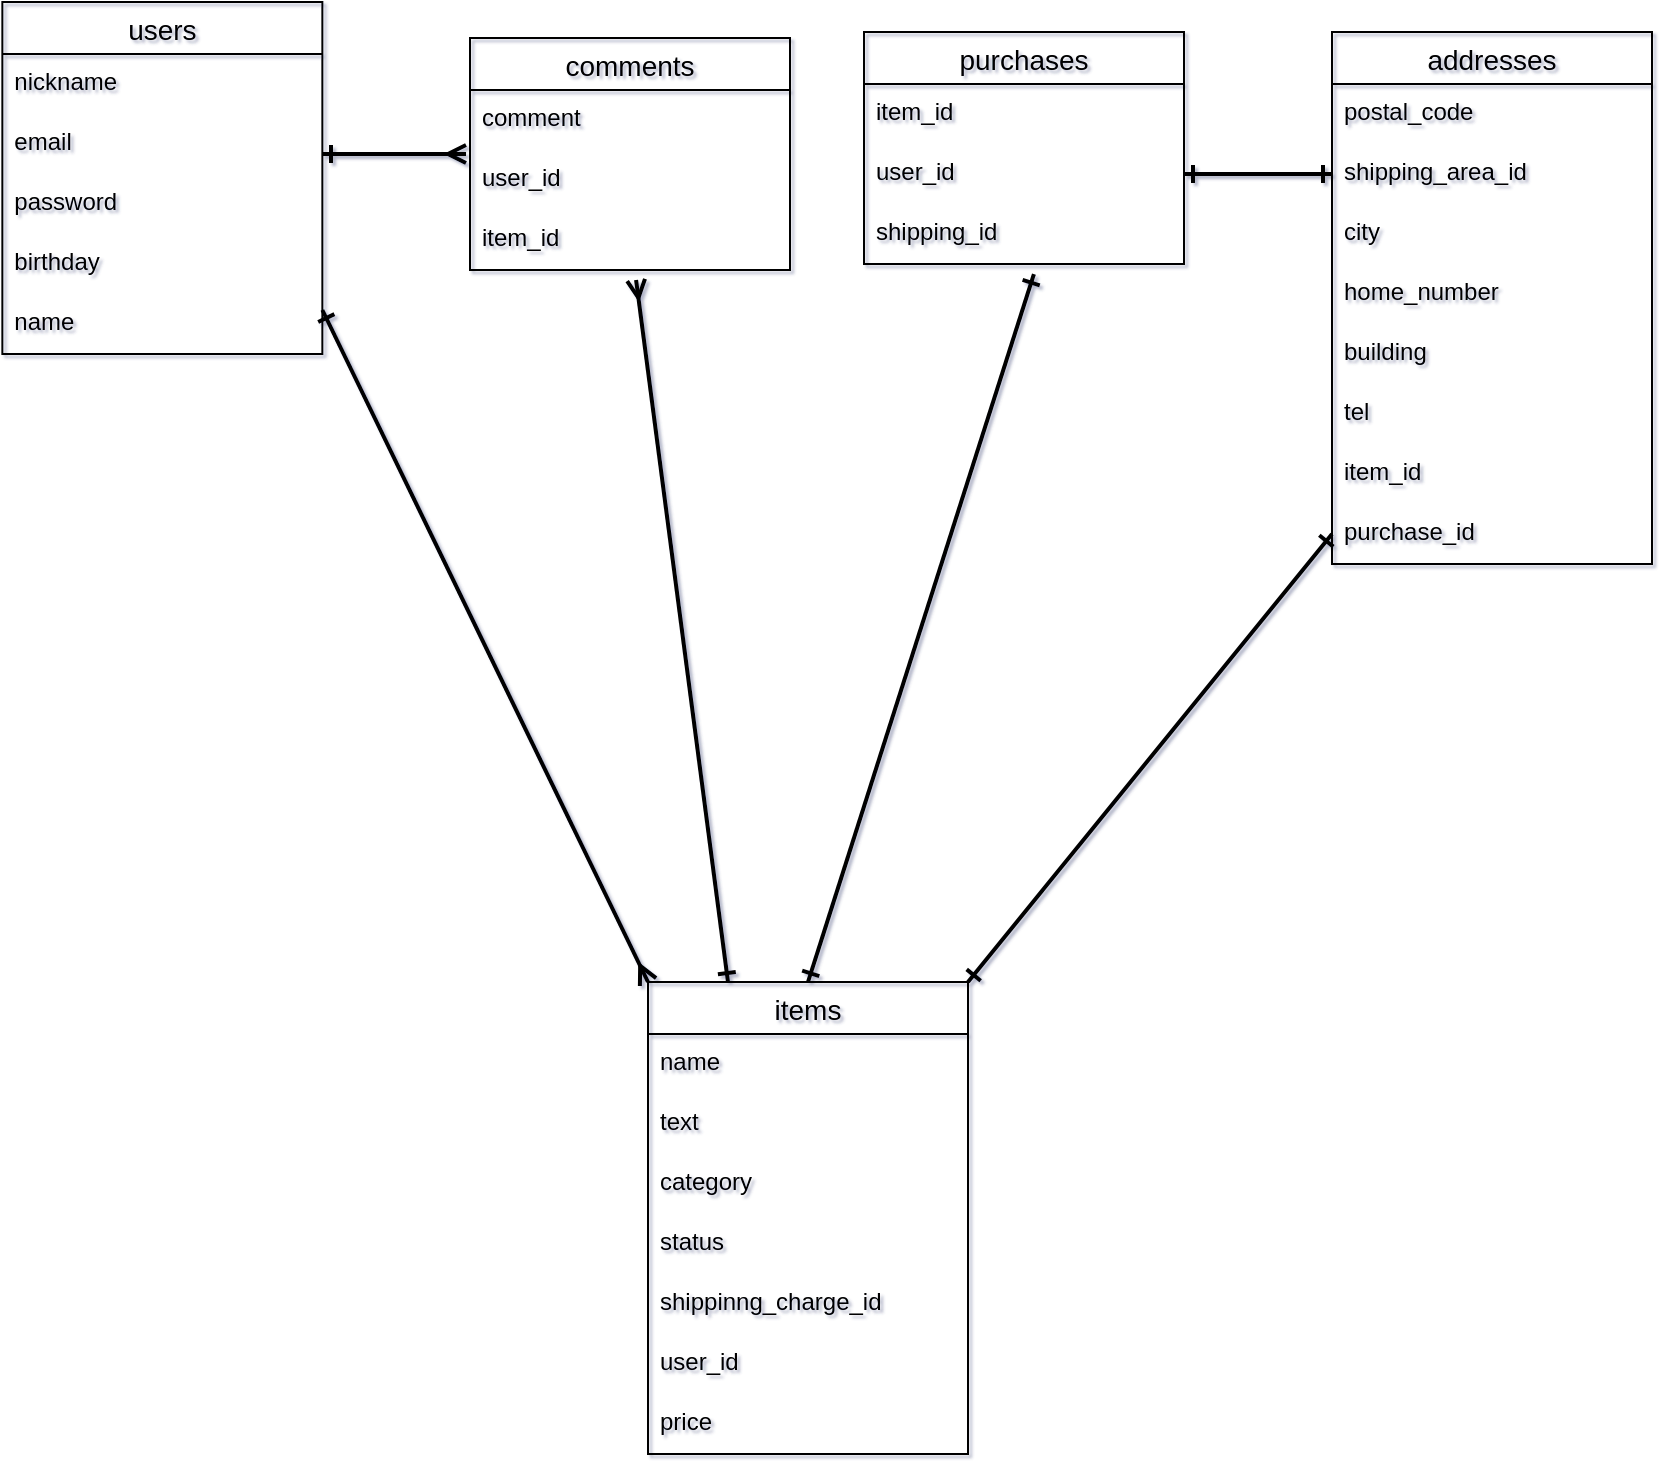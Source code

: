 <mxfile>
    <diagram id="Oeq7eTY7jD4kqrIDmQNH" name="ページ1">
        <mxGraphModel dx="932" dy="807" grid="0" gridSize="10" guides="1" tooltips="1" connect="1" arrows="1" fold="1" page="1" pageScale="1" pageWidth="850" pageHeight="1100" math="0" shadow="1">
            <root>
                <mxCell id="0"/>
                <mxCell id="103" parent="0"/>
                <mxCell id="130" value="addresses" style="swimlane;fontStyle=0;childLayout=stackLayout;horizontal=1;startSize=26;horizontalStack=0;resizeParent=1;resizeParentMax=0;resizeLast=0;collapsible=1;marginBottom=0;align=center;fontSize=14;fillColor=none;" parent="103" vertex="1">
                    <mxGeometry x="679" y="97" width="160" height="266" as="geometry"/>
                </mxCell>
                <mxCell id="248" value="postal_code" style="text;strokeColor=none;fillColor=none;spacingLeft=4;spacingRight=4;overflow=hidden;rotatable=0;points=[[0,0.5],[1,0.5]];portConstraint=eastwest;fontSize=12;" vertex="1" parent="130">
                    <mxGeometry y="26" width="160" height="30" as="geometry"/>
                </mxCell>
                <mxCell id="134" value="shipping_area_id" style="text;strokeColor=none;fillColor=none;spacingLeft=4;spacingRight=4;overflow=hidden;rotatable=0;points=[[0,0.5],[1,0.5]];portConstraint=eastwest;fontSize=12;" parent="130" vertex="1">
                    <mxGeometry y="56" width="160" height="30" as="geometry"/>
                </mxCell>
                <mxCell id="249" value="city" style="text;strokeColor=none;fillColor=none;spacingLeft=4;spacingRight=4;overflow=hidden;rotatable=0;points=[[0,0.5],[1,0.5]];portConstraint=eastwest;fontSize=12;" vertex="1" parent="130">
                    <mxGeometry y="86" width="160" height="30" as="geometry"/>
                </mxCell>
                <mxCell id="250" value="home_number" style="text;strokeColor=none;fillColor=none;spacingLeft=4;spacingRight=4;overflow=hidden;rotatable=0;points=[[0,0.5],[1,0.5]];portConstraint=eastwest;fontSize=12;" vertex="1" parent="130">
                    <mxGeometry y="116" width="160" height="30" as="geometry"/>
                </mxCell>
                <mxCell id="251" value="building" style="text;strokeColor=none;fillColor=none;spacingLeft=4;spacingRight=4;overflow=hidden;rotatable=0;points=[[0,0.5],[1,0.5]];portConstraint=eastwest;fontSize=12;" vertex="1" parent="130">
                    <mxGeometry y="146" width="160" height="30" as="geometry"/>
                </mxCell>
                <mxCell id="138" value="tel" style="text;strokeColor=none;fillColor=none;spacingLeft=4;spacingRight=4;overflow=hidden;rotatable=0;points=[[0,0.5],[1,0.5]];portConstraint=eastwest;fontSize=12;" parent="130" vertex="1">
                    <mxGeometry y="176" width="160" height="30" as="geometry"/>
                </mxCell>
                <mxCell id="206" value="item_id" style="text;strokeColor=none;fillColor=none;spacingLeft=4;spacingRight=4;overflow=hidden;rotatable=0;points=[[0,0.5],[1,0.5]];portConstraint=eastwest;fontSize=12;" parent="130" vertex="1">
                    <mxGeometry y="206" width="160" height="30" as="geometry"/>
                </mxCell>
                <mxCell id="241" value="purchase_id" style="text;strokeColor=none;fillColor=none;spacingLeft=4;spacingRight=4;overflow=hidden;rotatable=0;points=[[0,0.5],[1,0.5]];portConstraint=eastwest;fontSize=12;" parent="130" vertex="1">
                    <mxGeometry y="236" width="160" height="30" as="geometry"/>
                </mxCell>
                <mxCell id="119" value="items" style="swimlane;fontStyle=0;childLayout=stackLayout;horizontal=1;startSize=26;horizontalStack=0;resizeParent=1;resizeParentMax=0;resizeLast=0;collapsible=1;marginBottom=0;align=center;fontSize=14;fillColor=none;" parent="103" vertex="1">
                    <mxGeometry x="337" y="572" width="160" height="236" as="geometry"/>
                </mxCell>
                <mxCell id="221" value="name" style="text;strokeColor=none;fillColor=none;spacingLeft=4;spacingRight=4;overflow=hidden;rotatable=0;points=[[0,0.5],[1,0.5]];portConstraint=eastwest;fontSize=12;" parent="119" vertex="1">
                    <mxGeometry y="26" width="160" height="30" as="geometry"/>
                </mxCell>
                <mxCell id="223" value="text" style="text;strokeColor=none;fillColor=none;spacingLeft=4;spacingRight=4;overflow=hidden;rotatable=0;points=[[0,0.5],[1,0.5]];portConstraint=eastwest;fontSize=12;" parent="119" vertex="1">
                    <mxGeometry y="56" width="160" height="30" as="geometry"/>
                </mxCell>
                <mxCell id="246" value="category" style="text;strokeColor=none;fillColor=none;spacingLeft=4;spacingRight=4;overflow=hidden;rotatable=0;points=[[0,0.5],[1,0.5]];portConstraint=eastwest;fontSize=12;" vertex="1" parent="119">
                    <mxGeometry y="86" width="160" height="30" as="geometry"/>
                </mxCell>
                <mxCell id="247" value="status" style="text;strokeColor=none;fillColor=none;spacingLeft=4;spacingRight=4;overflow=hidden;rotatable=0;points=[[0,0.5],[1,0.5]];portConstraint=eastwest;fontSize=12;" vertex="1" parent="119">
                    <mxGeometry y="116" width="160" height="30" as="geometry"/>
                </mxCell>
                <mxCell id="225" value="shippinng_charge_id" style="text;strokeColor=none;fillColor=none;spacingLeft=4;spacingRight=4;overflow=hidden;rotatable=0;points=[[0,0.5],[1,0.5]];portConstraint=eastwest;fontSize=12;" parent="119" vertex="1">
                    <mxGeometry y="146" width="160" height="30" as="geometry"/>
                </mxCell>
                <mxCell id="219" value="user_id" style="text;strokeColor=none;fillColor=none;spacingLeft=4;spacingRight=4;overflow=hidden;rotatable=0;points=[[0,0.5],[1,0.5]];portConstraint=eastwest;fontSize=12;" parent="119" vertex="1">
                    <mxGeometry y="176" width="160" height="30" as="geometry"/>
                </mxCell>
                <mxCell id="129" value="price" style="text;strokeColor=none;fillColor=none;spacingLeft=4;spacingRight=4;overflow=hidden;rotatable=0;points=[[0,0.5],[1,0.5]];portConstraint=eastwest;fontSize=12;" parent="119" vertex="1">
                    <mxGeometry y="206" width="160" height="30" as="geometry"/>
                </mxCell>
                <mxCell id="195" value="purchases" style="swimlane;fontStyle=0;childLayout=stackLayout;horizontal=1;startSize=26;horizontalStack=0;resizeParent=1;resizeParentMax=0;resizeLast=0;collapsible=1;marginBottom=0;align=center;fontSize=14;fillColor=none;" parent="103" vertex="1">
                    <mxGeometry x="445" y="97" width="160" height="116" as="geometry"/>
                </mxCell>
                <mxCell id="218" value="item_id" style="text;strokeColor=none;fillColor=none;spacingLeft=4;spacingRight=4;overflow=hidden;rotatable=0;points=[[0,0.5],[1,0.5]];portConstraint=eastwest;fontSize=12;" parent="195" vertex="1">
                    <mxGeometry y="26" width="160" height="30" as="geometry"/>
                </mxCell>
                <mxCell id="240" value="user_id" style="text;strokeColor=none;fillColor=none;spacingLeft=4;spacingRight=4;overflow=hidden;rotatable=0;points=[[0,0.5],[1,0.5]];portConstraint=eastwest;fontSize=12;" parent="195" vertex="1">
                    <mxGeometry y="56" width="160" height="30" as="geometry"/>
                </mxCell>
                <mxCell id="242" value="shipping_id" style="text;strokeColor=none;fillColor=none;spacingLeft=4;spacingRight=4;overflow=hidden;rotatable=0;points=[[0,0.5],[1,0.5]];portConstraint=eastwest;fontSize=12;" parent="195" vertex="1">
                    <mxGeometry y="86" width="160" height="30" as="geometry"/>
                </mxCell>
                <mxCell id="213" value="" style="endArrow=ERone;html=1;strokeWidth=2;startArrow=ERone;startFill=0;endFill=0;exitX=1;exitY=0;exitDx=0;exitDy=0;entryX=0;entryY=0.5;entryDx=0;entryDy=0;" parent="103" source="119" target="241" edge="1">
                    <mxGeometry width="50" height="50" relative="1" as="geometry">
                        <mxPoint x="720" y="430" as="sourcePoint"/>
                        <mxPoint x="720" y="248" as="targetPoint"/>
                    </mxGeometry>
                </mxCell>
                <mxCell id="216" value="" style="endArrow=ERone;html=1;strokeWidth=2;entryX=0.5;entryY=0;entryDx=0;entryDy=0;startArrow=ERone;startFill=0;endFill=0;exitX=0.531;exitY=1.167;exitDx=0;exitDy=0;exitPerimeter=0;" parent="103" source="242" target="119" edge="1">
                    <mxGeometry width="50" height="50" relative="1" as="geometry">
                        <mxPoint x="174.18" y="480" as="sourcePoint"/>
                        <mxPoint x="620" y="480" as="targetPoint"/>
                    </mxGeometry>
                </mxCell>
                <mxCell id="217" value="" style="endArrow=ERmany;html=1;strokeWidth=2;startArrow=ERone;startFill=0;endFill=0;entryX=0;entryY=0;entryDx=0;entryDy=0;" parent="103" target="119" edge="1">
                    <mxGeometry width="50" height="50" relative="1" as="geometry">
                        <mxPoint x="174.18" y="236" as="sourcePoint"/>
                        <mxPoint x="620" y="460" as="targetPoint"/>
                    </mxGeometry>
                </mxCell>
                <mxCell id="226" value="comments" style="swimlane;fontStyle=0;childLayout=stackLayout;horizontal=1;startSize=26;horizontalStack=0;resizeParent=1;resizeParentMax=0;resizeLast=0;collapsible=1;marginBottom=0;align=center;fontSize=14;fillColor=none;" parent="103" vertex="1">
                    <mxGeometry x="248" y="100" width="160" height="116" as="geometry"/>
                </mxCell>
                <mxCell id="227" value="comment" style="text;strokeColor=none;fillColor=none;spacingLeft=4;spacingRight=4;overflow=hidden;rotatable=0;points=[[0,0.5],[1,0.5]];portConstraint=eastwest;fontSize=12;" parent="226" vertex="1">
                    <mxGeometry y="26" width="160" height="30" as="geometry"/>
                </mxCell>
                <mxCell id="228" value="user_id" style="text;strokeColor=none;fillColor=none;spacingLeft=4;spacingRight=4;overflow=hidden;rotatable=0;points=[[0,0.5],[1,0.5]];portConstraint=eastwest;fontSize=12;" parent="226" vertex="1">
                    <mxGeometry y="56" width="160" height="30" as="geometry"/>
                </mxCell>
                <mxCell id="229" value="item_id" style="text;strokeColor=none;fillColor=none;spacingLeft=4;spacingRight=4;overflow=hidden;rotatable=0;points=[[0,0.5],[1,0.5]];portConstraint=eastwest;fontSize=12;" parent="226" vertex="1">
                    <mxGeometry y="86" width="160" height="30" as="geometry"/>
                </mxCell>
                <mxCell id="230" value="" style="endArrow=ERmany;html=1;fontColor=#F0F0F0;startArrow=ERone;startFill=0;endFill=0;strokeWidth=2;" parent="103" edge="1">
                    <mxGeometry width="50" height="50" relative="1" as="geometry">
                        <mxPoint x="174" y="158" as="sourcePoint"/>
                        <mxPoint x="246" y="158" as="targetPoint"/>
                    </mxGeometry>
                </mxCell>
                <mxCell id="233" value="users" style="swimlane;fontStyle=0;childLayout=stackLayout;horizontal=1;startSize=26;horizontalStack=0;resizeParent=1;resizeParentMax=0;resizeLast=0;collapsible=1;marginBottom=0;align=center;fontSize=14;fillColor=none;" parent="103" vertex="1">
                    <mxGeometry x="14.18" y="82" width="160" height="176" as="geometry"/>
                </mxCell>
                <mxCell id="234" value="nickname" style="text;strokeColor=none;fillColor=none;spacingLeft=4;spacingRight=4;overflow=hidden;rotatable=0;points=[[0,0.5],[1,0.5]];portConstraint=eastwest;fontSize=12;" parent="233" vertex="1">
                    <mxGeometry y="26" width="160" height="30" as="geometry"/>
                </mxCell>
                <mxCell id="235" value="email" style="text;strokeColor=none;fillColor=none;spacingLeft=4;spacingRight=4;overflow=hidden;rotatable=0;points=[[0,0.5],[1,0.5]];portConstraint=eastwest;fontSize=12;" parent="233" vertex="1">
                    <mxGeometry y="56" width="160" height="30" as="geometry"/>
                </mxCell>
                <mxCell id="236" value="password" style="text;strokeColor=none;fillColor=none;spacingLeft=4;spacingRight=4;overflow=hidden;rotatable=0;points=[[0,0.5],[1,0.5]];portConstraint=eastwest;fontSize=12;" parent="233" vertex="1">
                    <mxGeometry y="86" width="160" height="30" as="geometry"/>
                </mxCell>
                <mxCell id="237" value="birthday" style="text;strokeColor=none;fillColor=none;spacingLeft=4;spacingRight=4;overflow=hidden;rotatable=0;points=[[0,0.5],[1,0.5]];portConstraint=eastwest;fontSize=12;" parent="233" vertex="1">
                    <mxGeometry y="116" width="160" height="30" as="geometry"/>
                </mxCell>
                <mxCell id="238" value="name" style="text;strokeColor=none;fillColor=none;spacingLeft=4;spacingRight=4;overflow=hidden;rotatable=0;points=[[0,0.5],[1,0.5]];portConstraint=eastwest;fontSize=12;" parent="233" vertex="1">
                    <mxGeometry y="146" width="160" height="30" as="geometry"/>
                </mxCell>
                <mxCell id="243" value="" style="endArrow=ERmany;html=1;strokeWidth=2;fontColor=#000000;entryX=0.519;entryY=1.167;entryDx=0;entryDy=0;entryPerimeter=0;exitX=0.25;exitY=0;exitDx=0;exitDy=0;startArrow=ERone;startFill=0;endFill=0;" parent="103" source="119" target="229" edge="1">
                    <mxGeometry width="50" height="50" relative="1" as="geometry">
                        <mxPoint x="373" y="566" as="sourcePoint"/>
                        <mxPoint x="451" y="439" as="targetPoint"/>
                    </mxGeometry>
                </mxCell>
                <mxCell id="245" value="" style="endArrow=ERone;html=1;strokeWidth=2;fontColor=#000000;exitX=1;exitY=0.5;exitDx=0;exitDy=0;entryX=0;entryY=0.5;entryDx=0;entryDy=0;startArrow=ERone;startFill=0;endFill=0;" parent="103" source="240" target="134" edge="1">
                    <mxGeometry width="50" height="50" relative="1" as="geometry">
                        <mxPoint x="614" y="203" as="sourcePoint"/>
                        <mxPoint x="664" y="153" as="targetPoint"/>
                    </mxGeometry>
                </mxCell>
            </root>
        </mxGraphModel>
    </diagram>
</mxfile>